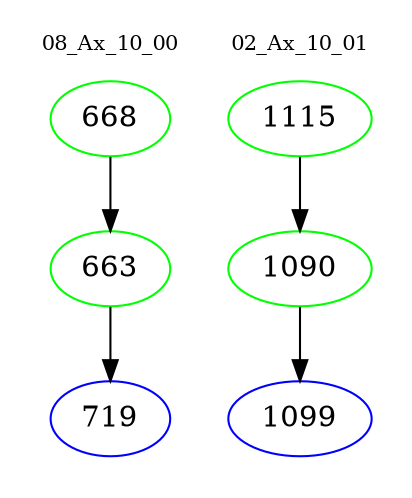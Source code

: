 digraph{
subgraph cluster_0 {
color = white
label = "08_Ax_10_00";
fontsize=10;
T0_668 [label="668", color="green"]
T0_668 -> T0_663 [color="black"]
T0_663 [label="663", color="green"]
T0_663 -> T0_719 [color="black"]
T0_719 [label="719", color="blue"]
}
subgraph cluster_1 {
color = white
label = "02_Ax_10_01";
fontsize=10;
T1_1115 [label="1115", color="green"]
T1_1115 -> T1_1090 [color="black"]
T1_1090 [label="1090", color="green"]
T1_1090 -> T1_1099 [color="black"]
T1_1099 [label="1099", color="blue"]
}
}
